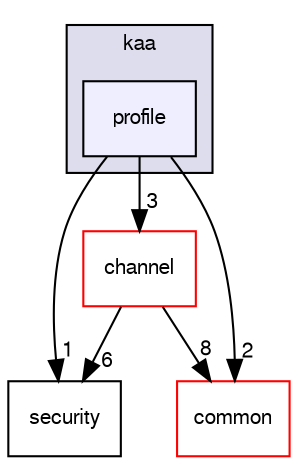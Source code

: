 digraph "/var/lib/jenkins/workspace/kaa_stable/client/client-multi/client-cpp/kaa/profile" {
  bgcolor=transparent;
  compound=true
  node [ fontsize="10", fontname="FreeSans"];
  edge [ labelfontsize="10", labelfontname="FreeSans"];
  subgraph clusterdir_83f90e4da98ad448748a0c1293854263 {
    graph [ bgcolor="#ddddee", pencolor="black", label="kaa" fontname="FreeSans", fontsize="10", URL="dir_83f90e4da98ad448748a0c1293854263.html"]
  dir_05b69ccf18a4a977e745c043183cd6d9 [shape=box, label="profile", style="filled", fillcolor="#eeeeff", pencolor="black", URL="dir_05b69ccf18a4a977e745c043183cd6d9.html"];
  }
  dir_9778d4bf6183422a66b3de3497a3ecbf [shape=box label="security" URL="dir_9778d4bf6183422a66b3de3497a3ecbf.html"];
  dir_1ce304b01336447395af3637d7d1b29f [shape=box label="common" color="red" URL="dir_1ce304b01336447395af3637d7d1b29f.html"];
  dir_e0d3c5e08d2a34b96d39e895ad0bbab8 [shape=box label="channel" color="red" URL="dir_e0d3c5e08d2a34b96d39e895ad0bbab8.html"];
  dir_e0d3c5e08d2a34b96d39e895ad0bbab8->dir_9778d4bf6183422a66b3de3497a3ecbf [headlabel="6", labeldistance=1.5 headhref="dir_000010_000029.html"];
  dir_e0d3c5e08d2a34b96d39e895ad0bbab8->dir_1ce304b01336447395af3637d7d1b29f [headlabel="8", labeldistance=1.5 headhref="dir_000010_000014.html"];
  dir_05b69ccf18a4a977e745c043183cd6d9->dir_9778d4bf6183422a66b3de3497a3ecbf [headlabel="1", labeldistance=1.5 headhref="dir_000028_000029.html"];
  dir_05b69ccf18a4a977e745c043183cd6d9->dir_1ce304b01336447395af3637d7d1b29f [headlabel="2", labeldistance=1.5 headhref="dir_000028_000014.html"];
  dir_05b69ccf18a4a977e745c043183cd6d9->dir_e0d3c5e08d2a34b96d39e895ad0bbab8 [headlabel="3", labeldistance=1.5 headhref="dir_000028_000010.html"];
}
